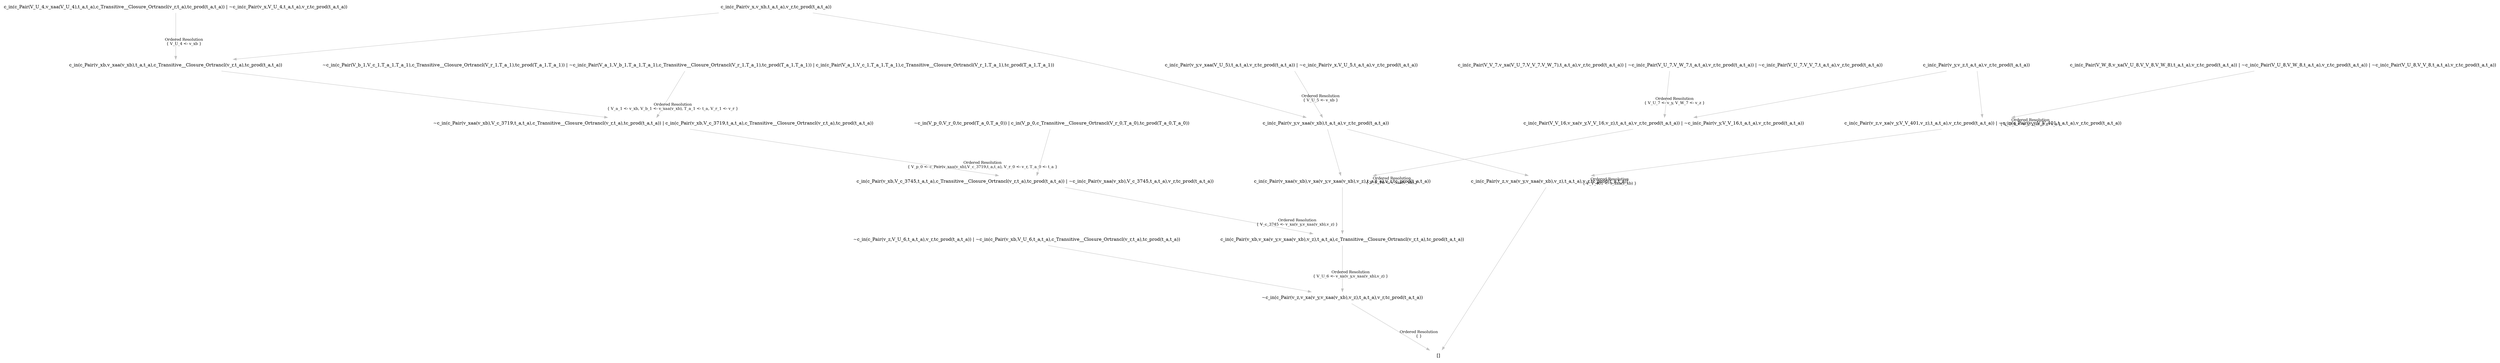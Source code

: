digraph {
	nodesep="1.5"; ranksep=2;
	node [shape=plaintext];
	edge [color=gray];
	"~c_in(c_Pair(v_z,v_xa(v_y,v_xaa(v_xb),v_z),t_a,t_a),v_r,tc_prod(t_a,t_a))" -> "[]" [labelfontcolor=black,labelfontsize="12",headlabel="Ordered Resolution\n{ }",labeldistance="6"];
	"c_in(c_Pair(v_xb,v_xa(v_y,v_xaa(v_xb),v_z),t_a,t_a),c_Transitive__Closure_Ortrancl(v_r,t_a),tc_prod(t_a,t_a))" -> "~c_in(c_Pair(v_z,v_xa(v_y,v_xaa(v_xb),v_z),t_a,t_a),v_r,tc_prod(t_a,t_a))" [labelfontcolor=black,labelfontsize="12",headlabel="Ordered Resolution\n{ V_U_6 <- v_xa(v_y,v_xaa(v_xb),v_z) }",labeldistance="6"];
	"c_in(c_Pair(v_xb,V_c_3745,t_a,t_a),c_Transitive__Closure_Ortrancl(v_r,t_a),tc_prod(t_a,t_a)) | ~c_in(c_Pair(v_xaa(v_xb),V_c_3745,t_a,t_a),v_r,tc_prod(t_a,t_a))" -> "c_in(c_Pair(v_xb,v_xa(v_y,v_xaa(v_xb),v_z),t_a,t_a),c_Transitive__Closure_Ortrancl(v_r,t_a),tc_prod(t_a,t_a))" [labelfontcolor=black,labelfontsize="12",headlabel="Ordered Resolution\n{ V_c_3745 <- v_xa(v_y,v_xaa(v_xb),v_z) }",labeldistance="6"];
	"~c_in(c_Pair(v_xaa(v_xb),V_c_3719,t_a,t_a),c_Transitive__Closure_Ortrancl(v_r,t_a),tc_prod(t_a,t_a)) | c_in(c_Pair(v_xb,V_c_3719,t_a,t_a),c_Transitive__Closure_Ortrancl(v_r,t_a),tc_prod(t_a,t_a))" -> "c_in(c_Pair(v_xb,V_c_3745,t_a,t_a),c_Transitive__Closure_Ortrancl(v_r,t_a),tc_prod(t_a,t_a)) | ~c_in(c_Pair(v_xaa(v_xb),V_c_3745,t_a,t_a),v_r,tc_prod(t_a,t_a))" [labelfontcolor=black,labelfontsize="12",headlabel="Ordered Resolution\n{ V_p_0 <- c_Pair(v_xaa(v_xb),V_c_3719,t_a,t_a), V_r_0 <- v_r, T_a_0 <- t_a }",labeldistance="6"];
	"~c_in(c_Pair(V_b_1,V_c_1,T_a_1,T_a_1),c_Transitive__Closure_Ortrancl(V_r_1,T_a_1),tc_prod(T_a_1,T_a_1)) | ~c_in(c_Pair(V_a_1,V_b_1,T_a_1,T_a_1),c_Transitive__Closure_Ortrancl(V_r_1,T_a_1),tc_prod(T_a_1,T_a_1)) | c_in(c_Pair(V_a_1,V_c_1,T_a_1,T_a_1),c_Transitive__Closure_Ortrancl(V_r_1,T_a_1),tc_prod(T_a_1,T_a_1))" -> "~c_in(c_Pair(v_xaa(v_xb),V_c_3719,t_a,t_a),c_Transitive__Closure_Ortrancl(v_r,t_a),tc_prod(t_a,t_a)) | c_in(c_Pair(v_xb,V_c_3719,t_a,t_a),c_Transitive__Closure_Ortrancl(v_r,t_a),tc_prod(t_a,t_a))" [labelfontcolor=black,labelfontsize="12",headlabel="Ordered Resolution\n{ V_a_1 <- v_xb, V_b_1 <- v_xaa(v_xb), T_a_1 <- t_a, V_r_1 <- v_r }",labeldistance="6"];
	"c_in(c_Pair(v_xb,v_xaa(v_xb),t_a,t_a),c_Transitive__Closure_Ortrancl(v_r,t_a),tc_prod(t_a,t_a))" -> "~c_in(c_Pair(v_xaa(v_xb),V_c_3719,t_a,t_a),c_Transitive__Closure_Ortrancl(v_r,t_a),tc_prod(t_a,t_a)) | c_in(c_Pair(v_xb,V_c_3719,t_a,t_a),c_Transitive__Closure_Ortrancl(v_r,t_a),tc_prod(t_a,t_a))" ;
	"c_in(c_Pair(V_U_4,v_xaa(V_U_4),t_a,t_a),c_Transitive__Closure_Ortrancl(v_r,t_a),tc_prod(t_a,t_a)) | ~c_in(c_Pair(v_x,V_U_4,t_a,t_a),v_r,tc_prod(t_a,t_a))" -> "c_in(c_Pair(v_xb,v_xaa(v_xb),t_a,t_a),c_Transitive__Closure_Ortrancl(v_r,t_a),tc_prod(t_a,t_a))" [labelfontcolor=black,labelfontsize="12",headlabel="Ordered Resolution\n{ V_U_4 <- v_xb }",labeldistance="6"];
	"c_in(c_Pair(v_x,v_xb,t_a,t_a),v_r,tc_prod(t_a,t_a))" -> "c_in(c_Pair(v_xb,v_xaa(v_xb),t_a,t_a),c_Transitive__Closure_Ortrancl(v_r,t_a),tc_prod(t_a,t_a))" ;
	"~c_in(V_p_0,V_r_0,tc_prod(T_a_0,T_a_0)) | c_in(V_p_0,c_Transitive__Closure_Ortrancl(V_r_0,T_a_0),tc_prod(T_a_0,T_a_0))" -> "c_in(c_Pair(v_xb,V_c_3745,t_a,t_a),c_Transitive__Closure_Ortrancl(v_r,t_a),tc_prod(t_a,t_a)) | ~c_in(c_Pair(v_xaa(v_xb),V_c_3745,t_a,t_a),v_r,tc_prod(t_a,t_a))" ;
	"c_in(c_Pair(v_xaa(v_xb),v_xa(v_y,v_xaa(v_xb),v_z),t_a,t_a),v_r,tc_prod(t_a,t_a))" -> "c_in(c_Pair(v_xb,v_xa(v_y,v_xaa(v_xb),v_z),t_a,t_a),c_Transitive__Closure_Ortrancl(v_r,t_a),tc_prod(t_a,t_a))" ;
	"c_in(c_Pair(V_V_16,v_xa(v_y,V_V_16,v_z),t_a,t_a),v_r,tc_prod(t_a,t_a)) | ~c_in(c_Pair(v_y,V_V_16,t_a,t_a),v_r,tc_prod(t_a,t_a))" -> "c_in(c_Pair(v_xaa(v_xb),v_xa(v_y,v_xaa(v_xb),v_z),t_a,t_a),v_r,tc_prod(t_a,t_a))" [labelfontcolor=black,labelfontsize="12",headlabel="Ordered Resolution\n{ V_V_16 <- v_xaa(v_xb) }",labeldistance="6"];
	"c_in(c_Pair(V_V_7,v_xa(V_U_7,V_V_7,V_W_7),t_a,t_a),v_r,tc_prod(t_a,t_a)) | ~c_in(c_Pair(V_U_7,V_W_7,t_a,t_a),v_r,tc_prod(t_a,t_a)) | ~c_in(c_Pair(V_U_7,V_V_7,t_a,t_a),v_r,tc_prod(t_a,t_a))" -> "c_in(c_Pair(V_V_16,v_xa(v_y,V_V_16,v_z),t_a,t_a),v_r,tc_prod(t_a,t_a)) | ~c_in(c_Pair(v_y,V_V_16,t_a,t_a),v_r,tc_prod(t_a,t_a))" [labelfontcolor=black,labelfontsize="12",headlabel="Ordered Resolution\n{ V_U_7 <- v_y, V_W_7 <- v_z }",labeldistance="6"];
	"c_in(c_Pair(v_y,v_z,t_a,t_a),v_r,tc_prod(t_a,t_a))" -> "c_in(c_Pair(V_V_16,v_xa(v_y,V_V_16,v_z),t_a,t_a),v_r,tc_prod(t_a,t_a)) | ~c_in(c_Pair(v_y,V_V_16,t_a,t_a),v_r,tc_prod(t_a,t_a))" ;
	"c_in(c_Pair(v_y,v_xaa(v_xb),t_a,t_a),v_r,tc_prod(t_a,t_a))" -> "c_in(c_Pair(v_xaa(v_xb),v_xa(v_y,v_xaa(v_xb),v_z),t_a,t_a),v_r,tc_prod(t_a,t_a))" ;
	"c_in(c_Pair(v_y,v_xaa(V_U_5),t_a,t_a),v_r,tc_prod(t_a,t_a)) | ~c_in(c_Pair(v_x,V_U_5,t_a,t_a),v_r,tc_prod(t_a,t_a))" -> "c_in(c_Pair(v_y,v_xaa(v_xb),t_a,t_a),v_r,tc_prod(t_a,t_a))" [labelfontcolor=black,labelfontsize="12",headlabel="Ordered Resolution\n{ V_U_5 <- v_xb }",labeldistance="6"];
	"c_in(c_Pair(v_x,v_xb,t_a,t_a),v_r,tc_prod(t_a,t_a))" -> "c_in(c_Pair(v_y,v_xaa(v_xb),t_a,t_a),v_r,tc_prod(t_a,t_a))" ;
	"~c_in(c_Pair(v_z,V_U_6,t_a,t_a),v_r,tc_prod(t_a,t_a)) | ~c_in(c_Pair(v_xb,V_U_6,t_a,t_a),c_Transitive__Closure_Ortrancl(v_r,t_a),tc_prod(t_a,t_a))" -> "~c_in(c_Pair(v_z,v_xa(v_y,v_xaa(v_xb),v_z),t_a,t_a),v_r,tc_prod(t_a,t_a))" ;
	"c_in(c_Pair(v_z,v_xa(v_y,v_xaa(v_xb),v_z),t_a,t_a),v_r,tc_prod(t_a,t_a))" -> "[]" ;
	"c_in(c_Pair(v_z,v_xa(v_y,V_V_401,v_z),t_a,t_a),v_r,tc_prod(t_a,t_a)) | ~c_in(c_Pair(v_y,V_V_401,t_a,t_a),v_r,tc_prod(t_a,t_a))" -> "c_in(c_Pair(v_z,v_xa(v_y,v_xaa(v_xb),v_z),t_a,t_a),v_r,tc_prod(t_a,t_a))" [labelfontcolor=black,labelfontsize="12",headlabel="Ordered Resolution\n{ V_V_401 <- v_xaa(v_xb) }",labeldistance="6"];
	"c_in(c_Pair(V_W_8,v_xa(V_U_8,V_V_8,V_W_8),t_a,t_a),v_r,tc_prod(t_a,t_a)) | ~c_in(c_Pair(V_U_8,V_W_8,t_a,t_a),v_r,tc_prod(t_a,t_a)) | ~c_in(c_Pair(V_U_8,V_V_8,t_a,t_a),v_r,tc_prod(t_a,t_a))" -> "c_in(c_Pair(v_z,v_xa(v_y,V_V_401,v_z),t_a,t_a),v_r,tc_prod(t_a,t_a)) | ~c_in(c_Pair(v_y,V_V_401,t_a,t_a),v_r,tc_prod(t_a,t_a))" [labelfontcolor=black,labelfontsize="12",headlabel="Ordered Resolution\n{ V_U_8 <- v_y, V_W_8 <- v_z }",labeldistance="6"];
	"c_in(c_Pair(v_y,v_z,t_a,t_a),v_r,tc_prod(t_a,t_a))" -> "c_in(c_Pair(v_z,v_xa(v_y,V_V_401,v_z),t_a,t_a),v_r,tc_prod(t_a,t_a)) | ~c_in(c_Pair(v_y,V_V_401,t_a,t_a),v_r,tc_prod(t_a,t_a))" ;
	"c_in(c_Pair(v_y,v_xaa(v_xb),t_a,t_a),v_r,tc_prod(t_a,t_a))" -> "c_in(c_Pair(v_z,v_xa(v_y,v_xaa(v_xb),v_z),t_a,t_a),v_r,tc_prod(t_a,t_a))" ;
}

